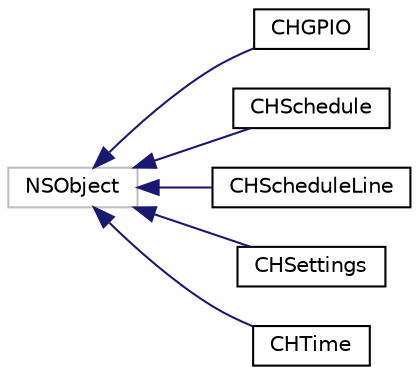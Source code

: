digraph "Graphical Class Hierarchy"
{
  edge [fontname="Helvetica",fontsize="10",labelfontname="Helvetica",labelfontsize="10"];
  node [fontname="Helvetica",fontsize="10",shape=record];
  rankdir="LR";
  Node1 [label="NSObject",height=0.2,width=0.4,color="grey75", fillcolor="white", style="filled"];
  Node1 -> Node2 [dir="back",color="midnightblue",fontsize="10",style="solid",fontname="Helvetica"];
  Node2 [label="CHGPIO",height=0.2,width=0.4,color="black", fillcolor="white", style="filled",URL="$interfaceCHGPIO.html",tooltip="A wrapper class for the pigpio library for controlling raspberry pi GPIO pins. "];
  Node1 -> Node3 [dir="back",color="midnightblue",fontsize="10",style="solid",fontname="Helvetica"];
  Node3 [label="CHSchedule",height=0.2,width=0.4,color="black", fillcolor="white", style="filled",URL="$interfaceCHSchedule.html",tooltip="A class to load and store the CyberHose schedule. "];
  Node1 -> Node4 [dir="back",color="midnightblue",fontsize="10",style="solid",fontname="Helvetica"];
  Node4 [label="CHScheduleLine",height=0.2,width=0.4,color="black", fillcolor="white", style="filled",URL="$interfaceCHScheduleLine.html",tooltip="A class to manage a single line of a CyberHose schedule. "];
  Node1 -> Node5 [dir="back",color="midnightblue",fontsize="10",style="solid",fontname="Helvetica"];
  Node5 [label="CHSettings",height=0.2,width=0.4,color="black", fillcolor="white", style="filled",URL="$interfaceCHSettings.html",tooltip="A class to load and store the CyberHose settings. "];
  Node1 -> Node6 [dir="back",color="midnightblue",fontsize="10",style="solid",fontname="Helvetica"];
  Node6 [label="CHTime",height=0.2,width=0.4,color="black", fillcolor="white", style="filled",URL="$interfaceCHTime.html",tooltip="A class to represent 4 digit times. "];
}
